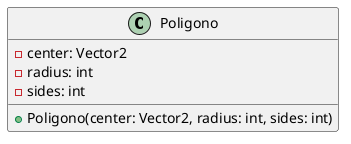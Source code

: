 @startuml
class Poligono {
    - center: Vector2
    - radius: int
    - sides: int
    + Poligono(center: Vector2, radius: int, sides: int)
}
@enduml

